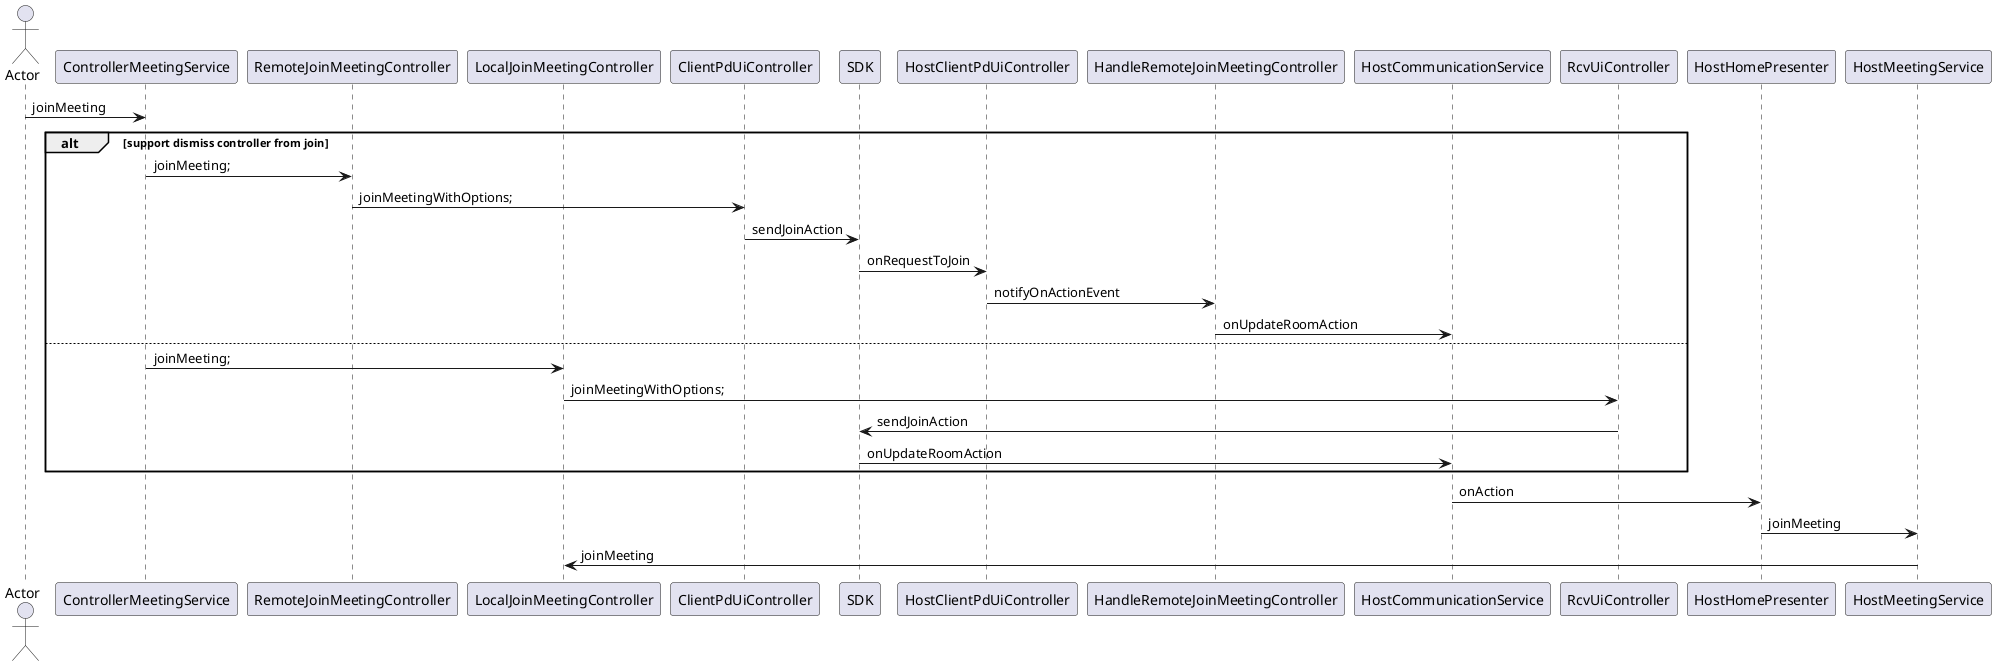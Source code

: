 @startuml
'https://plantuml.com/sequence-diagram

'autonumber

actor Actor
participant ControllerMeetingService
participant RemoteJoinMeetingController
participant LocalJoinMeetingController
autoactivate off

Actor -> ControllerMeetingService: joinMeeting
alt support dismiss controller from join
    ControllerMeetingService -> RemoteJoinMeetingController:joinMeeting;
    RemoteJoinMeetingController -> ClientPdUiController:joinMeetingWithOptions;
    ClientPdUiController -> SDK:sendJoinAction
    SDK -> HostClientPdUiController:onRequestToJoin
    HostClientPdUiController -> HandleRemoteJoinMeetingController: notifyOnActionEvent
    HandleRemoteJoinMeetingController -> HostCommunicationService:onUpdateRoomAction
else
    ControllerMeetingService -> LocalJoinMeetingController:joinMeeting;
    LocalJoinMeetingController -> RcvUiController:joinMeetingWithOptions;
    RcvUiController -> SDK:sendJoinAction
    SDK -> HostCommunicationService:onUpdateRoomAction
end

HostCommunicationService -> HostHomePresenter:onAction
HostHomePresenter -> HostMeetingService:joinMeeting
HostMeetingService -> LocalJoinMeetingController:joinMeeting

@enduml